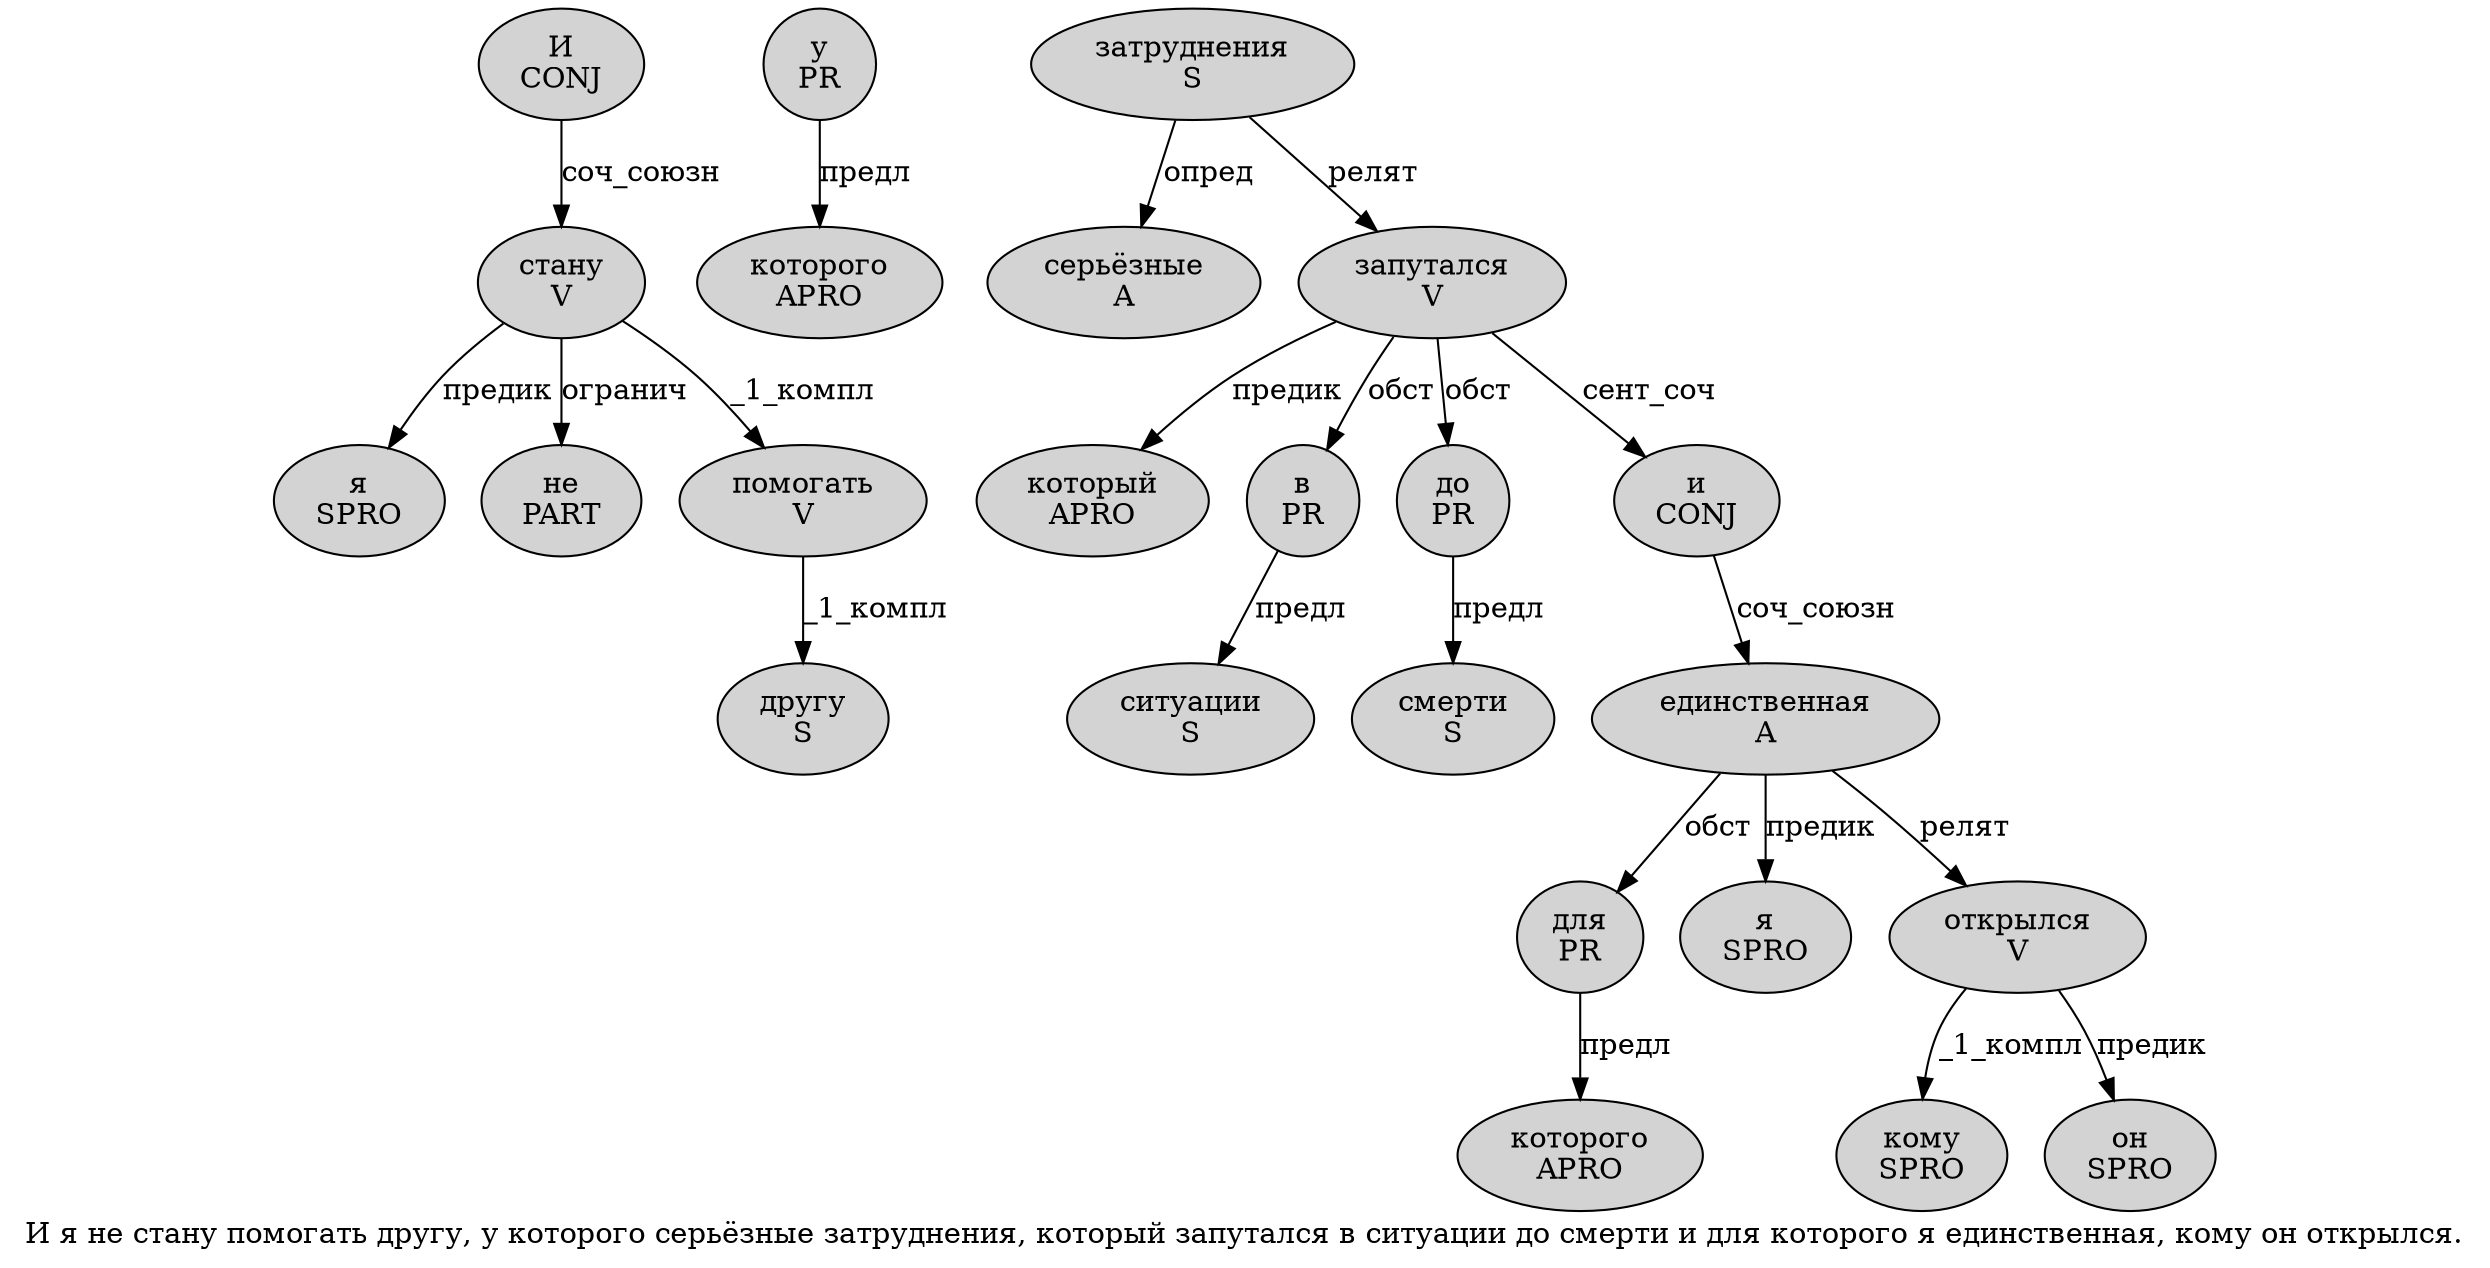 digraph SENTENCE_1538 {
	graph [label="И я не стану помогать другу, у которого серьёзные затруднения, который запутался в ситуации до смерти и для которого я единственная, кому он открылся."]
	node [style=filled]
		0 [label="И
CONJ" color="" fillcolor=lightgray penwidth=1 shape=ellipse]
		1 [label="я
SPRO" color="" fillcolor=lightgray penwidth=1 shape=ellipse]
		2 [label="не
PART" color="" fillcolor=lightgray penwidth=1 shape=ellipse]
		3 [label="стану
V" color="" fillcolor=lightgray penwidth=1 shape=ellipse]
		4 [label="помогать
V" color="" fillcolor=lightgray penwidth=1 shape=ellipse]
		5 [label="другу
S" color="" fillcolor=lightgray penwidth=1 shape=ellipse]
		7 [label="у
PR" color="" fillcolor=lightgray penwidth=1 shape=ellipse]
		8 [label="которого
APRO" color="" fillcolor=lightgray penwidth=1 shape=ellipse]
		9 [label="серьёзные
A" color="" fillcolor=lightgray penwidth=1 shape=ellipse]
		10 [label="затруднения
S" color="" fillcolor=lightgray penwidth=1 shape=ellipse]
		12 [label="который
APRO" color="" fillcolor=lightgray penwidth=1 shape=ellipse]
		13 [label="запутался
V" color="" fillcolor=lightgray penwidth=1 shape=ellipse]
		14 [label="в
PR" color="" fillcolor=lightgray penwidth=1 shape=ellipse]
		15 [label="ситуации
S" color="" fillcolor=lightgray penwidth=1 shape=ellipse]
		16 [label="до
PR" color="" fillcolor=lightgray penwidth=1 shape=ellipse]
		17 [label="смерти
S" color="" fillcolor=lightgray penwidth=1 shape=ellipse]
		18 [label="и
CONJ" color="" fillcolor=lightgray penwidth=1 shape=ellipse]
		19 [label="для
PR" color="" fillcolor=lightgray penwidth=1 shape=ellipse]
		20 [label="которого
APRO" color="" fillcolor=lightgray penwidth=1 shape=ellipse]
		21 [label="я
SPRO" color="" fillcolor=lightgray penwidth=1 shape=ellipse]
		22 [label="единственная
A" color="" fillcolor=lightgray penwidth=1 shape=ellipse]
		24 [label="кому
SPRO" color="" fillcolor=lightgray penwidth=1 shape=ellipse]
		25 [label="он
SPRO" color="" fillcolor=lightgray penwidth=1 shape=ellipse]
		26 [label="открылся
V" color="" fillcolor=lightgray penwidth=1 shape=ellipse]
			3 -> 1 [label="предик"]
			3 -> 2 [label="огранич"]
			3 -> 4 [label="_1_компл"]
			22 -> 19 [label="обст"]
			22 -> 21 [label="предик"]
			22 -> 26 [label="релят"]
			10 -> 9 [label="опред"]
			10 -> 13 [label="релят"]
			13 -> 12 [label="предик"]
			13 -> 14 [label="обст"]
			13 -> 16 [label="обст"]
			13 -> 18 [label="сент_соч"]
			16 -> 17 [label="предл"]
			19 -> 20 [label="предл"]
			26 -> 24 [label="_1_компл"]
			26 -> 25 [label="предик"]
			14 -> 15 [label="предл"]
			4 -> 5 [label="_1_компл"]
			18 -> 22 [label="соч_союзн"]
			7 -> 8 [label="предл"]
			0 -> 3 [label="соч_союзн"]
}